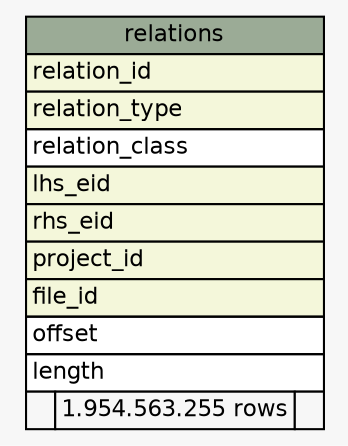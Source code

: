 // dot 2.36.0 on Mac OS X 10.10.3
// SchemaSpy rev 590
digraph "relations" {
  graph [
    rankdir="RL"
    bgcolor="#f7f7f7"
    nodesep="0.18"
    ranksep="0.46"
    fontname="Helvetica"
    fontsize="11"
  ];
  node [
    fontname="Helvetica"
    fontsize="11"
    shape="plaintext"
  ];
  edge [
    arrowsize="0.8"
  ];
  "relations" [
    label=<
    <TABLE BORDER="0" CELLBORDER="1" CELLSPACING="0" BGCOLOR="#ffffff">
      <TR><TD COLSPAN="3" BGCOLOR="#9bab96" ALIGN="CENTER">relations</TD></TR>
      <TR><TD PORT="relation_id" COLSPAN="3" BGCOLOR="#f4f7da" ALIGN="LEFT">relation_id</TD></TR>
      <TR><TD PORT="relation_type" COLSPAN="3" BGCOLOR="#f4f7da" ALIGN="LEFT">relation_type</TD></TR>
      <TR><TD PORT="relation_class" COLSPAN="3" ALIGN="LEFT">relation_class</TD></TR>
      <TR><TD PORT="lhs_eid" COLSPAN="3" BGCOLOR="#f4f7da" ALIGN="LEFT">lhs_eid</TD></TR>
      <TR><TD PORT="rhs_eid" COLSPAN="3" BGCOLOR="#f4f7da" ALIGN="LEFT">rhs_eid</TD></TR>
      <TR><TD PORT="project_id" COLSPAN="3" BGCOLOR="#f4f7da" ALIGN="LEFT">project_id</TD></TR>
      <TR><TD PORT="file_id" COLSPAN="3" BGCOLOR="#f4f7da" ALIGN="LEFT">file_id</TD></TR>
      <TR><TD PORT="offset" COLSPAN="3" ALIGN="LEFT">offset</TD></TR>
      <TR><TD PORT="length" COLSPAN="3" ALIGN="LEFT">length</TD></TR>
      <TR><TD ALIGN="LEFT" BGCOLOR="#f7f7f7">  </TD><TD ALIGN="RIGHT" BGCOLOR="#f7f7f7">1.954.563.255 rows</TD><TD ALIGN="RIGHT" BGCOLOR="#f7f7f7">  </TD></TR>
    </TABLE>>
    URL="tables/relations.html"
    tooltip="relations"
  ];
}
